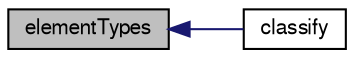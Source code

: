 digraph "elementTypes"
{
  bgcolor="transparent";
  edge [fontname="FreeSans",fontsize="10",labelfontname="FreeSans",labelfontsize="10"];
  node [fontname="FreeSans",fontsize="10",shape=record];
  rankdir="LR";
  Node1 [label="elementTypes",height=0.2,width=0.4,color="black", fillcolor="grey75", style="filled" fontcolor="black"];
  Node1 -> Node2 [dir="back",color="midnightblue",fontsize="10",style="solid",fontname="FreeSans"];
  Node2 [label="classify",height=0.2,width=0.4,color="black",URL="$a00627.html#aaa4411da66845075365e176f9ecfd2ad",tooltip="Classify the face shapes, set elemLists. "];
}
